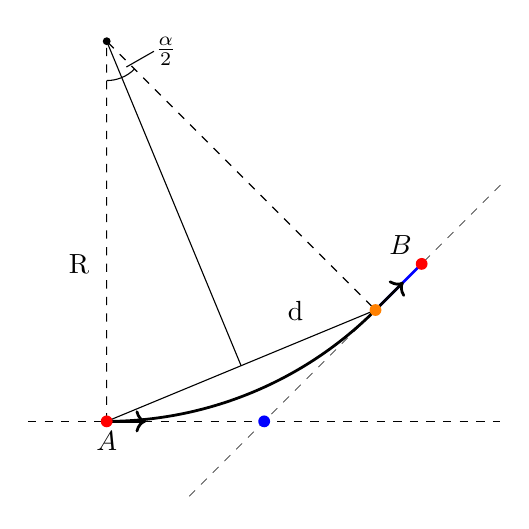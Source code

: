\begin{tikzpicture}

    \coordinate[label=below:$A$] (A) at (0,0);
    \coordinate[label=135:$B$] (B) at (4,2);
    \coordinate[] (iP) at (2,0);
    \coordinate[] (H) at (3.414,1.414);
    \coordinate[] (E) at (0,4.828);
    \coordinate[] (F) at ($(A)!0.5!(H)$);

    \draw[dashed, line width=0.2] (-1,0) -- (5,0);
    \draw[dashed, line width=0.2] (5,3) -- (1,-1);

    \draw[blue, line width = 1] (H) -- (B);

    \draw[->, black, line width=1] (A) -- (0.5,0);
    \draw[->, black, line width=1] (H) -- (3.768,1.768);

    \draw[label=below:$d$] (A) -- (H);
    \draw[line width=1] (A) arc (-90:-45:4.828);
    \draw (0,4.328) arc (-90:-45:0.5);
    \draw[dashed] (A) -- (E) -- (H);
    \draw[] (E) -- (F);

    \fill[red] (A) circle (0.075);
    \fill[red] (B) circle (0.075);
    \fill[blue] (iP) circle (0.075);
    \fill[orange] (H) circle (0.075);
    \fill[black] (E) circle (0.05);

    \draw (-0.35,2)  node {R};
    \draw (2.4,1.4) node {d};
    \draw (0.25,4.5) -- (0.6,4.7);
    \draw (0.75, 4.7) node {$\frac{\alpha}{2}$};

\end{tikzpicture}